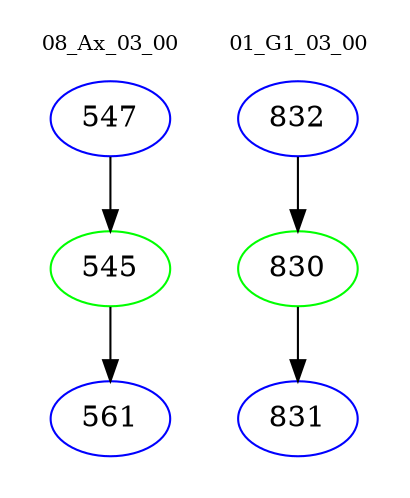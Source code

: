 digraph{
subgraph cluster_0 {
color = white
label = "08_Ax_03_00";
fontsize=10;
T0_547 [label="547", color="blue"]
T0_547 -> T0_545 [color="black"]
T0_545 [label="545", color="green"]
T0_545 -> T0_561 [color="black"]
T0_561 [label="561", color="blue"]
}
subgraph cluster_1 {
color = white
label = "01_G1_03_00";
fontsize=10;
T1_832 [label="832", color="blue"]
T1_832 -> T1_830 [color="black"]
T1_830 [label="830", color="green"]
T1_830 -> T1_831 [color="black"]
T1_831 [label="831", color="blue"]
}
}
